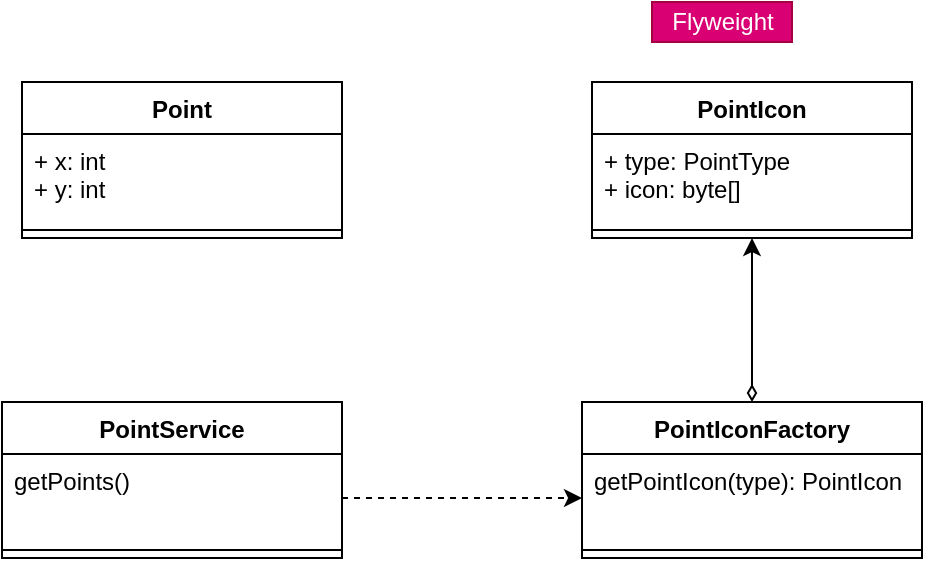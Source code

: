 <mxfile version="17.1.2" type="github">
  <diagram id="kCFDO3RgcSDzvPCLh_Z9" name="Page-1">
    <mxGraphModel dx="1226" dy="1153" grid="1" gridSize="10" guides="1" tooltips="1" connect="1" arrows="1" fold="1" page="1" pageScale="1" pageWidth="827" pageHeight="1169" math="0" shadow="0">
      <root>
        <mxCell id="0" />
        <mxCell id="1" parent="0" />
        <mxCell id="hRethFbFCAwengqkZRBx-1" value="Point" style="swimlane;fontStyle=1;align=center;verticalAlign=top;childLayout=stackLayout;horizontal=1;startSize=26;horizontalStack=0;resizeParent=1;resizeParentMax=0;resizeLast=0;collapsible=1;marginBottom=0;" vertex="1" parent="1">
          <mxGeometry x="200" y="160" width="160" height="78" as="geometry" />
        </mxCell>
        <mxCell id="hRethFbFCAwengqkZRBx-2" value="+ x: int&#xa;+ y: int&#xa;&#xa;" style="text;strokeColor=none;fillColor=none;align=left;verticalAlign=top;spacingLeft=4;spacingRight=4;overflow=hidden;rotatable=0;points=[[0,0.5],[1,0.5]];portConstraint=eastwest;" vertex="1" parent="hRethFbFCAwengqkZRBx-1">
          <mxGeometry y="26" width="160" height="44" as="geometry" />
        </mxCell>
        <mxCell id="hRethFbFCAwengqkZRBx-3" value="" style="line;strokeWidth=1;fillColor=none;align=left;verticalAlign=middle;spacingTop=-1;spacingLeft=3;spacingRight=3;rotatable=0;labelPosition=right;points=[];portConstraint=eastwest;" vertex="1" parent="hRethFbFCAwengqkZRBx-1">
          <mxGeometry y="70" width="160" height="8" as="geometry" />
        </mxCell>
        <mxCell id="hRethFbFCAwengqkZRBx-6" value="PointIcon" style="swimlane;fontStyle=1;align=center;verticalAlign=top;childLayout=stackLayout;horizontal=1;startSize=26;horizontalStack=0;resizeParent=1;resizeParentMax=0;resizeLast=0;collapsible=1;marginBottom=0;" vertex="1" parent="1">
          <mxGeometry x="485" y="160" width="160" height="78" as="geometry" />
        </mxCell>
        <mxCell id="hRethFbFCAwengqkZRBx-7" value="+ type: PointType&#xa;+ icon: byte[]&#xa;&#xa;" style="text;strokeColor=none;fillColor=none;align=left;verticalAlign=top;spacingLeft=4;spacingRight=4;overflow=hidden;rotatable=0;points=[[0,0.5],[1,0.5]];portConstraint=eastwest;" vertex="1" parent="hRethFbFCAwengqkZRBx-6">
          <mxGeometry y="26" width="160" height="44" as="geometry" />
        </mxCell>
        <mxCell id="hRethFbFCAwengqkZRBx-8" value="" style="line;strokeWidth=1;fillColor=none;align=left;verticalAlign=middle;spacingTop=-1;spacingLeft=3;spacingRight=3;rotatable=0;labelPosition=right;points=[];portConstraint=eastwest;" vertex="1" parent="hRethFbFCAwengqkZRBx-6">
          <mxGeometry y="70" width="160" height="8" as="geometry" />
        </mxCell>
        <mxCell id="hRethFbFCAwengqkZRBx-9" value="Flyweight" style="text;html=1;align=center;verticalAlign=middle;resizable=0;points=[];autosize=1;strokeColor=#A50040;fillColor=#d80073;fontColor=#ffffff;" vertex="1" parent="1">
          <mxGeometry x="515" y="120" width="70" height="20" as="geometry" />
        </mxCell>
        <mxCell id="hRethFbFCAwengqkZRBx-13" style="edgeStyle=orthogonalEdgeStyle;rounded=0;orthogonalLoop=1;jettySize=auto;html=1;exitX=0.5;exitY=0;exitDx=0;exitDy=0;entryX=0.5;entryY=1;entryDx=0;entryDy=0;startArrow=diamondThin;startFill=0;" edge="1" parent="1" source="hRethFbFCAwengqkZRBx-10" target="hRethFbFCAwengqkZRBx-6">
          <mxGeometry relative="1" as="geometry" />
        </mxCell>
        <mxCell id="hRethFbFCAwengqkZRBx-10" value="PointIconFactory" style="swimlane;fontStyle=1;align=center;verticalAlign=top;childLayout=stackLayout;horizontal=1;startSize=26;horizontalStack=0;resizeParent=1;resizeParentMax=0;resizeLast=0;collapsible=1;marginBottom=0;" vertex="1" parent="1">
          <mxGeometry x="480" y="320" width="170" height="78" as="geometry" />
        </mxCell>
        <mxCell id="hRethFbFCAwengqkZRBx-11" value="getPointIcon(type): PointIcon" style="text;strokeColor=none;fillColor=none;align=left;verticalAlign=top;spacingLeft=4;spacingRight=4;overflow=hidden;rotatable=0;points=[[0,0.5],[1,0.5]];portConstraint=eastwest;" vertex="1" parent="hRethFbFCAwengqkZRBx-10">
          <mxGeometry y="26" width="170" height="44" as="geometry" />
        </mxCell>
        <mxCell id="hRethFbFCAwengqkZRBx-12" value="" style="line;strokeWidth=1;fillColor=none;align=left;verticalAlign=middle;spacingTop=-1;spacingLeft=3;spacingRight=3;rotatable=0;labelPosition=right;points=[];portConstraint=eastwest;" vertex="1" parent="hRethFbFCAwengqkZRBx-10">
          <mxGeometry y="70" width="170" height="8" as="geometry" />
        </mxCell>
        <mxCell id="hRethFbFCAwengqkZRBx-14" value="PointService" style="swimlane;fontStyle=1;align=center;verticalAlign=top;childLayout=stackLayout;horizontal=1;startSize=26;horizontalStack=0;resizeParent=1;resizeParentMax=0;resizeLast=0;collapsible=1;marginBottom=0;" vertex="1" parent="1">
          <mxGeometry x="190" y="320" width="170" height="78" as="geometry" />
        </mxCell>
        <mxCell id="hRethFbFCAwengqkZRBx-15" value="getPoints()" style="text;strokeColor=none;fillColor=none;align=left;verticalAlign=top;spacingLeft=4;spacingRight=4;overflow=hidden;rotatable=0;points=[[0,0.5],[1,0.5]];portConstraint=eastwest;" vertex="1" parent="hRethFbFCAwengqkZRBx-14">
          <mxGeometry y="26" width="170" height="44" as="geometry" />
        </mxCell>
        <mxCell id="hRethFbFCAwengqkZRBx-16" value="" style="line;strokeWidth=1;fillColor=none;align=left;verticalAlign=middle;spacingTop=-1;spacingLeft=3;spacingRight=3;rotatable=0;labelPosition=right;points=[];portConstraint=eastwest;" vertex="1" parent="hRethFbFCAwengqkZRBx-14">
          <mxGeometry y="70" width="170" height="8" as="geometry" />
        </mxCell>
        <mxCell id="hRethFbFCAwengqkZRBx-17" style="edgeStyle=orthogonalEdgeStyle;rounded=0;orthogonalLoop=1;jettySize=auto;html=1;exitX=1;exitY=0.5;exitDx=0;exitDy=0;entryX=0;entryY=0.5;entryDx=0;entryDy=0;startArrow=none;startFill=0;dashed=1;" edge="1" parent="1" source="hRethFbFCAwengqkZRBx-15" target="hRethFbFCAwengqkZRBx-11">
          <mxGeometry relative="1" as="geometry" />
        </mxCell>
      </root>
    </mxGraphModel>
  </diagram>
</mxfile>
